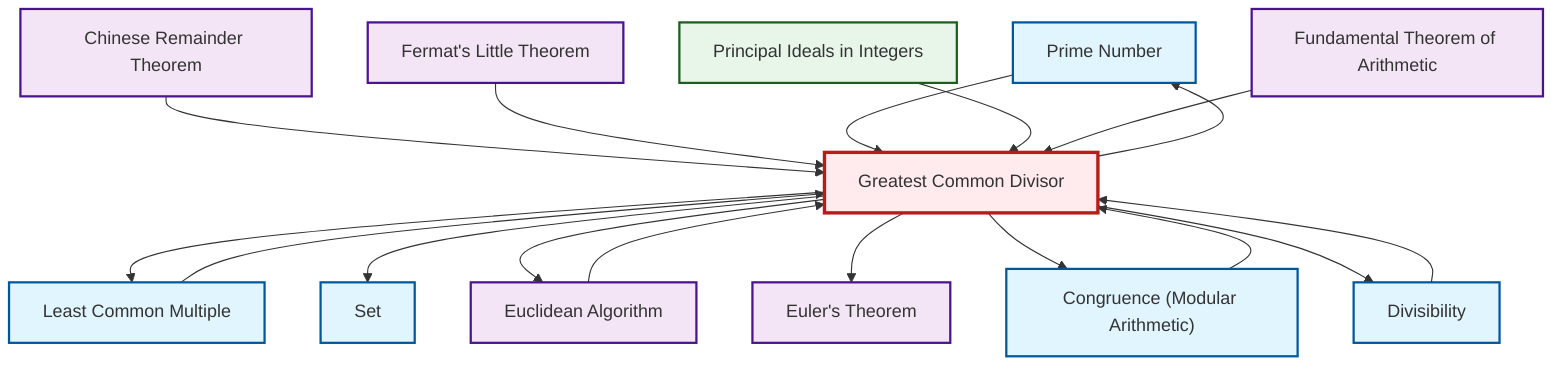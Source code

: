 graph TD
    classDef definition fill:#e1f5fe,stroke:#01579b,stroke-width:2px
    classDef theorem fill:#f3e5f5,stroke:#4a148c,stroke-width:2px
    classDef axiom fill:#fff3e0,stroke:#e65100,stroke-width:2px
    classDef example fill:#e8f5e9,stroke:#1b5e20,stroke-width:2px
    classDef current fill:#ffebee,stroke:#b71c1c,stroke-width:3px
    def-prime["Prime Number"]:::definition
    thm-chinese-remainder["Chinese Remainder Theorem"]:::theorem
    def-gcd["Greatest Common Divisor"]:::definition
    thm-euclidean-algorithm["Euclidean Algorithm"]:::theorem
    thm-euler["Euler's Theorem"]:::theorem
    ex-principal-ideal["Principal Ideals in Integers"]:::example
    def-congruence["Congruence (Modular Arithmetic)"]:::definition
    thm-fundamental-arithmetic["Fundamental Theorem of Arithmetic"]:::theorem
    thm-fermat-little["Fermat's Little Theorem"]:::theorem
    def-divisibility["Divisibility"]:::definition
    def-lcm["Least Common Multiple"]:::definition
    def-set["Set"]:::definition
    def-congruence --> def-gcd
    def-gcd --> def-lcm
    thm-chinese-remainder --> def-gcd
    thm-fermat-little --> def-gcd
    def-gcd --> def-prime
    def-prime --> def-gcd
    def-gcd --> def-set
    ex-principal-ideal --> def-gcd
    def-gcd --> thm-euclidean-algorithm
    thm-euclidean-algorithm --> def-gcd
    def-gcd --> thm-euler
    def-lcm --> def-gcd
    def-divisibility --> def-gcd
    def-gcd --> def-congruence
    thm-fundamental-arithmetic --> def-gcd
    def-gcd --> def-divisibility
    class def-gcd current